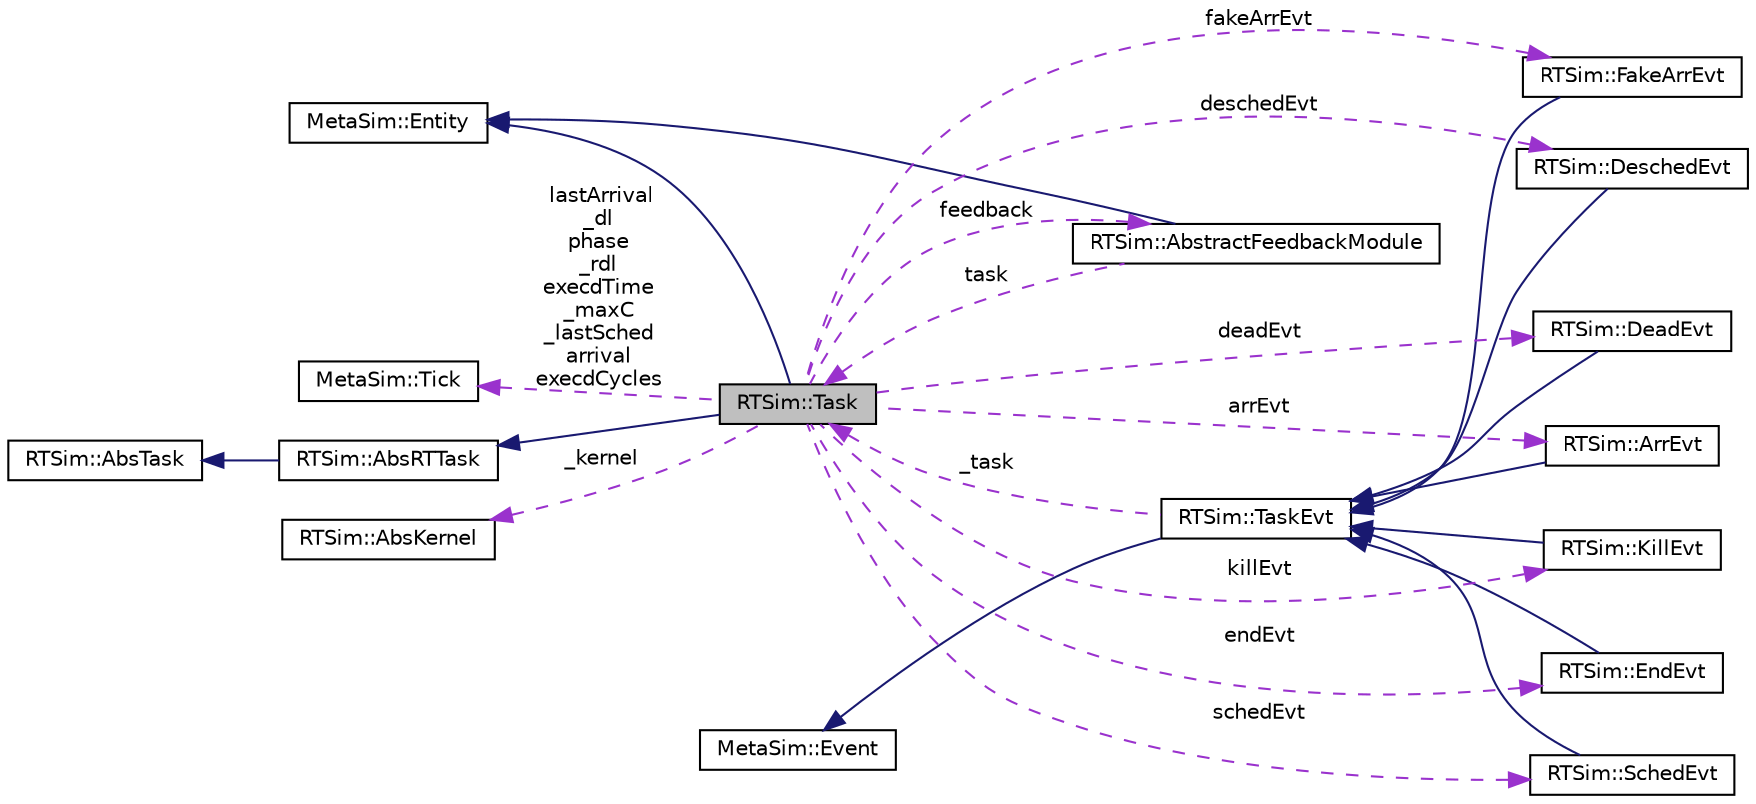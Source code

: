digraph "RTSim::Task"
{
  edge [fontname="Helvetica",fontsize="10",labelfontname="Helvetica",labelfontsize="10"];
  node [fontname="Helvetica",fontsize="10",shape=record];
  rankdir="LR";
  Node6 [label="RTSim::Task",height=0.2,width=0.4,color="black", fillcolor="grey75", style="filled", fontcolor="black"];
  Node7 -> Node6 [dir="back",color="midnightblue",fontsize="10",style="solid",fontname="Helvetica"];
  Node7 [label="MetaSim::Entity",height=0.2,width=0.4,color="black", fillcolor="white", style="filled",URL="$classMetaSim_1_1Entity.html"];
  Node8 -> Node6 [dir="back",color="midnightblue",fontsize="10",style="solid",fontname="Helvetica"];
  Node8 [label="RTSim::AbsRTTask",height=0.2,width=0.4,color="black", fillcolor="white", style="filled",URL="$classRTSim_1_1AbsRTTask.html"];
  Node9 -> Node8 [dir="back",color="midnightblue",fontsize="10",style="solid",fontname="Helvetica"];
  Node9 [label="RTSim::AbsTask",height=0.2,width=0.4,color="black", fillcolor="white", style="filled",URL="$classRTSim_1_1AbsTask.html"];
  Node10 -> Node6 [dir="back",color="darkorchid3",fontsize="10",style="dashed",label=" fakeArrEvt" ,fontname="Helvetica"];
  Node10 [label="RTSim::FakeArrEvt",height=0.2,width=0.4,color="black", fillcolor="white", style="filled",URL="$classRTSim_1_1FakeArrEvt.html"];
  Node11 -> Node10 [dir="back",color="midnightblue",fontsize="10",style="solid",fontname="Helvetica"];
  Node11 [label="RTSim::TaskEvt",height=0.2,width=0.4,color="black", fillcolor="white", style="filled",URL="$classRTSim_1_1TaskEvt.html"];
  Node12 -> Node11 [dir="back",color="midnightblue",fontsize="10",style="solid",fontname="Helvetica"];
  Node12 [label="MetaSim::Event",height=0.2,width=0.4,color="black", fillcolor="white", style="filled",URL="$classMetaSim_1_1Event.html"];
  Node6 -> Node11 [dir="back",color="darkorchid3",fontsize="10",style="dashed",label=" _task" ,fontname="Helvetica"];
  Node13 -> Node6 [dir="back",color="darkorchid3",fontsize="10",style="dashed",label=" deschedEvt" ,fontname="Helvetica"];
  Node13 [label="RTSim::DeschedEvt",height=0.2,width=0.4,color="black", fillcolor="white", style="filled",URL="$classRTSim_1_1DeschedEvt.html"];
  Node11 -> Node13 [dir="back",color="midnightblue",fontsize="10",style="solid",fontname="Helvetica"];
  Node14 -> Node6 [dir="back",color="darkorchid3",fontsize="10",style="dashed",label=" deadEvt" ,fontname="Helvetica"];
  Node14 [label="RTSim::DeadEvt",height=0.2,width=0.4,color="black", fillcolor="white", style="filled",URL="$classRTSim_1_1DeadEvt.html"];
  Node11 -> Node14 [dir="back",color="midnightblue",fontsize="10",style="solid",fontname="Helvetica"];
  Node15 -> Node6 [dir="back",color="darkorchid3",fontsize="10",style="dashed",label=" killEvt" ,fontname="Helvetica"];
  Node15 [label="RTSim::KillEvt",height=0.2,width=0.4,color="black", fillcolor="white", style="filled",URL="$classRTSim_1_1KillEvt.html"];
  Node11 -> Node15 [dir="back",color="midnightblue",fontsize="10",style="solid",fontname="Helvetica"];
  Node16 -> Node6 [dir="back",color="darkorchid3",fontsize="10",style="dashed",label=" endEvt" ,fontname="Helvetica"];
  Node16 [label="RTSim::EndEvt",height=0.2,width=0.4,color="black", fillcolor="white", style="filled",URL="$classRTSim_1_1EndEvt.html"];
  Node11 -> Node16 [dir="back",color="midnightblue",fontsize="10",style="solid",fontname="Helvetica"];
  Node17 -> Node6 [dir="back",color="darkorchid3",fontsize="10",style="dashed",label=" _kernel" ,fontname="Helvetica"];
  Node17 [label="RTSim::AbsKernel",height=0.2,width=0.4,color="black", fillcolor="white", style="filled",URL="$classRTSim_1_1AbsKernel.html"];
  Node18 -> Node6 [dir="back",color="darkorchid3",fontsize="10",style="dashed",label=" lastArrival\n_dl\nphase\n_rdl\nexecdTime\n_maxC\n_lastSched\narrival\nexecdCycles" ,fontname="Helvetica"];
  Node18 [label="MetaSim::Tick",height=0.2,width=0.4,color="black", fillcolor="white", style="filled",URL="$classMetaSim_1_1Tick.html"];
  Node19 -> Node6 [dir="back",color="darkorchid3",fontsize="10",style="dashed",label=" schedEvt" ,fontname="Helvetica"];
  Node19 [label="RTSim::SchedEvt",height=0.2,width=0.4,color="black", fillcolor="white", style="filled",URL="$classRTSim_1_1SchedEvt.html"];
  Node11 -> Node19 [dir="back",color="midnightblue",fontsize="10",style="solid",fontname="Helvetica"];
  Node20 -> Node6 [dir="back",color="darkorchid3",fontsize="10",style="dashed",label=" feedback" ,fontname="Helvetica"];
  Node20 [label="RTSim::AbstractFeedbackModule",height=0.2,width=0.4,color="black", fillcolor="white", style="filled",URL="$classRTSim_1_1AbstractFeedbackModule.html"];
  Node7 -> Node20 [dir="back",color="midnightblue",fontsize="10",style="solid",fontname="Helvetica"];
  Node6 -> Node20 [dir="back",color="darkorchid3",fontsize="10",style="dashed",label=" task" ,fontname="Helvetica"];
  Node21 -> Node6 [dir="back",color="darkorchid3",fontsize="10",style="dashed",label=" arrEvt" ,fontname="Helvetica"];
  Node21 [label="RTSim::ArrEvt",height=0.2,width=0.4,color="black", fillcolor="white", style="filled",URL="$classRTSim_1_1ArrEvt.html"];
  Node11 -> Node21 [dir="back",color="midnightblue",fontsize="10",style="solid",fontname="Helvetica"];
}
